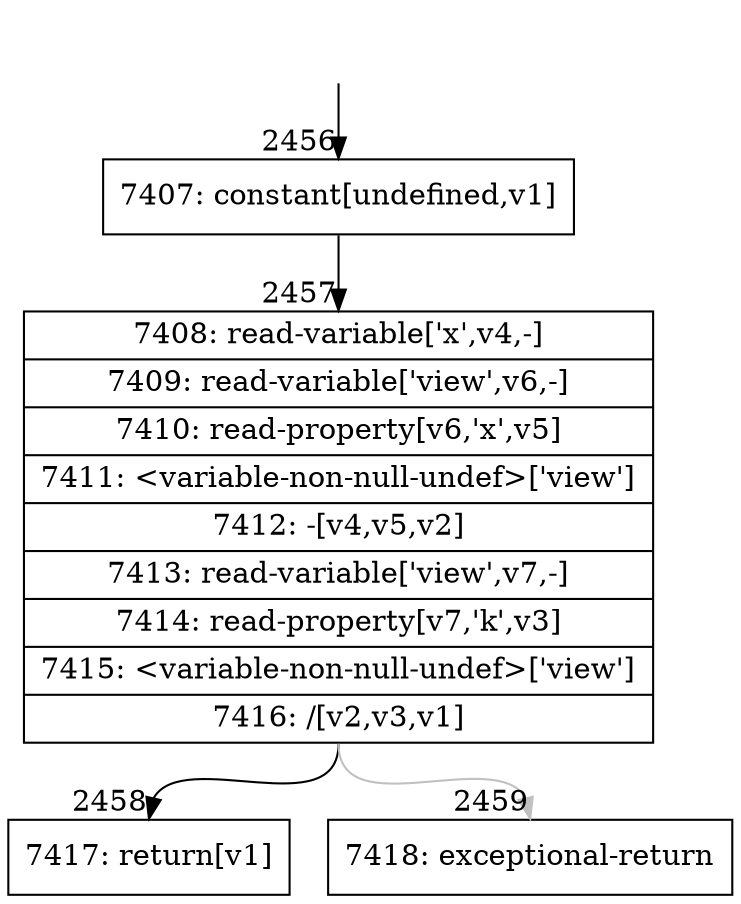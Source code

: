 digraph {
rankdir="TD"
BB_entry242[shape=none,label=""];
BB_entry242 -> BB2456 [tailport=s, headport=n, headlabel="    2456"]
BB2456 [shape=record label="{7407: constant[undefined,v1]}" ] 
BB2456 -> BB2457 [tailport=s, headport=n, headlabel="      2457"]
BB2457 [shape=record label="{7408: read-variable['x',v4,-]|7409: read-variable['view',v6,-]|7410: read-property[v6,'x',v5]|7411: \<variable-non-null-undef\>['view']|7412: -[v4,v5,v2]|7413: read-variable['view',v7,-]|7414: read-property[v7,'k',v3]|7415: \<variable-non-null-undef\>['view']|7416: /[v2,v3,v1]}" ] 
BB2457 -> BB2458 [tailport=s, headport=n, headlabel="      2458"]
BB2457 -> BB2459 [tailport=s, headport=n, color=gray, headlabel="      2459"]
BB2458 [shape=record label="{7417: return[v1]}" ] 
BB2459 [shape=record label="{7418: exceptional-return}" ] 
//#$~ 1444
}
